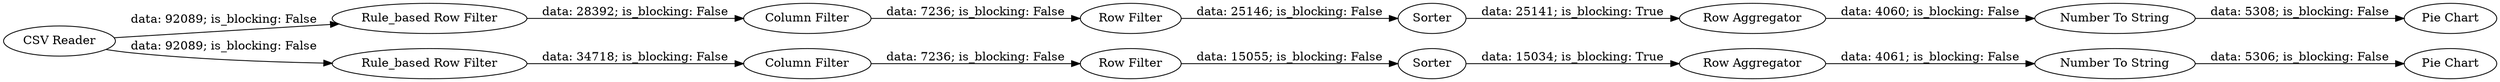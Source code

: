 digraph {
	"6832809150747065604_18" [label=Sorter]
	"6832809150747065604_11" [label="Rule_based Row Filter"]
	"6832809150747065604_6" [label="Row Aggregator"]
	"6832809150747065604_7" [label="Pie Chart"]
	"6832809150747065604_15" [label="Row Filter"]
	"6832809150747065604_14" [label="Row Aggregator"]
	"6832809150747065604_4" [label="Column Filter"]
	"6832809150747065604_9" [label="Pie Chart"]
	"6832809150747065604_17" [label=Sorter]
	"6832809150747065604_10" [label="Number To String"]
	"6832809150747065604_8" [label="Number To String"]
	"6832809150747065604_12" [label="Column Filter"]
	"6832809150747065604_2" [label="Rule_based Row Filter"]
	"6832809150747065604_16" [label="Row Filter"]
	"6832809150747065604_1" [label="CSV Reader"]
	"6832809150747065604_10" -> "6832809150747065604_9" [label="data: 5308; is_blocking: False"]
	"6832809150747065604_1" -> "6832809150747065604_2" [label="data: 92089; is_blocking: False"]
	"6832809150747065604_1" -> "6832809150747065604_11" [label="data: 92089; is_blocking: False"]
	"6832809150747065604_4" -> "6832809150747065604_15" [label="data: 7236; is_blocking: False"]
	"6832809150747065604_8" -> "6832809150747065604_7" [label="data: 5306; is_blocking: False"]
	"6832809150747065604_15" -> "6832809150747065604_17" [label="data: 15055; is_blocking: False"]
	"6832809150747065604_17" -> "6832809150747065604_6" [label="data: 15034; is_blocking: True"]
	"6832809150747065604_14" -> "6832809150747065604_10" [label="data: 4060; is_blocking: False"]
	"6832809150747065604_16" -> "6832809150747065604_18" [label="data: 25146; is_blocking: False"]
	"6832809150747065604_12" -> "6832809150747065604_16" [label="data: 7236; is_blocking: False"]
	"6832809150747065604_11" -> "6832809150747065604_12" [label="data: 28392; is_blocking: False"]
	"6832809150747065604_6" -> "6832809150747065604_8" [label="data: 4061; is_blocking: False"]
	"6832809150747065604_18" -> "6832809150747065604_14" [label="data: 25141; is_blocking: True"]
	"6832809150747065604_2" -> "6832809150747065604_4" [label="data: 34718; is_blocking: False"]
	rankdir=LR
}

